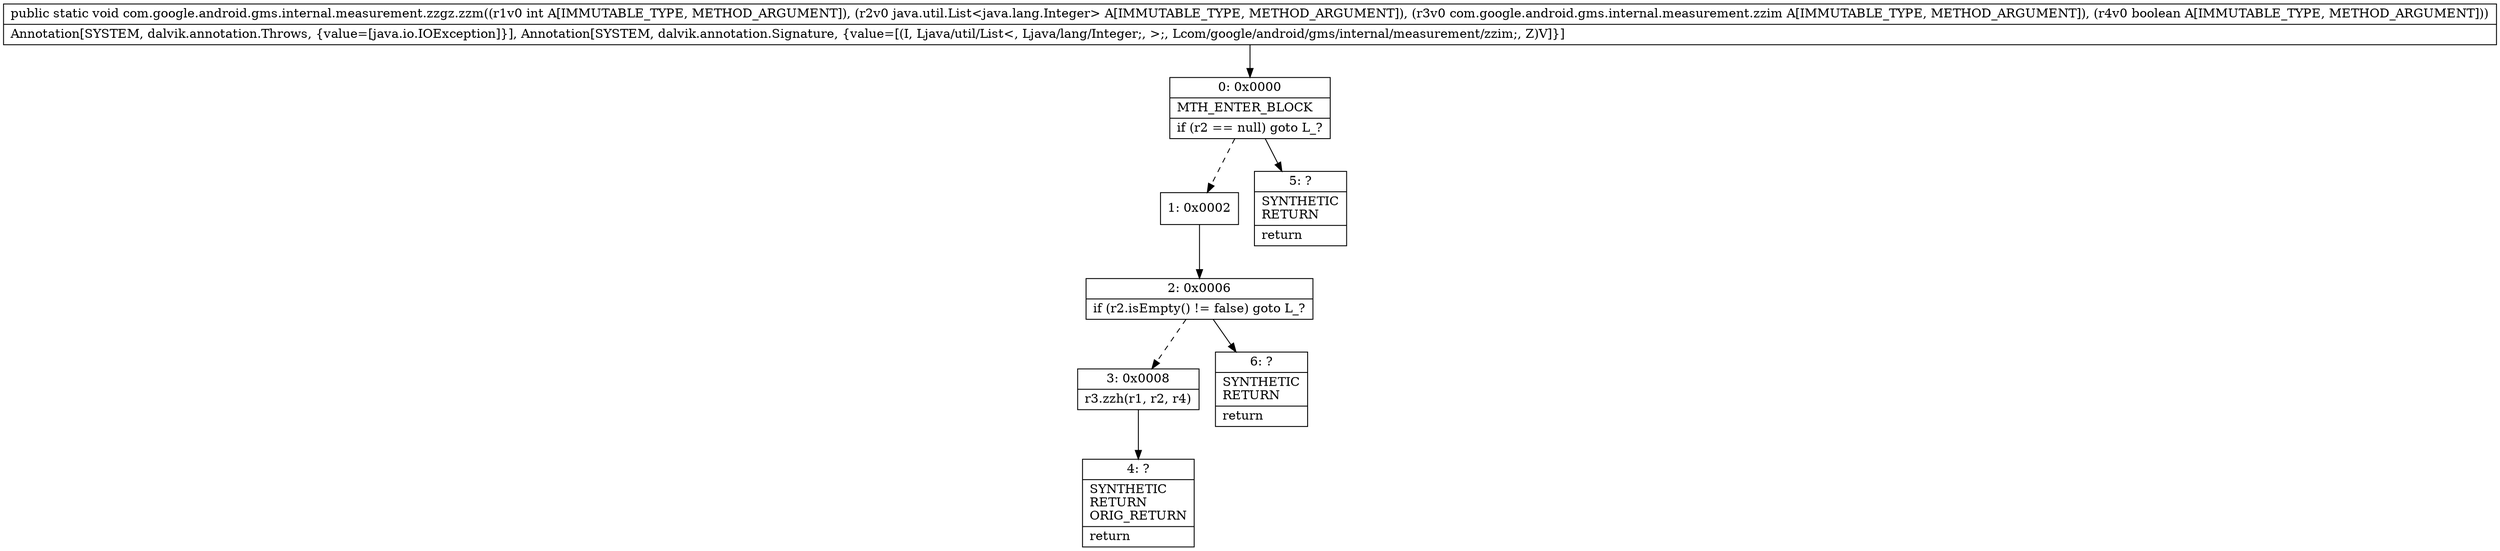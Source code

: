 digraph "CFG forcom.google.android.gms.internal.measurement.zzgz.zzm(ILjava\/util\/List;Lcom\/google\/android\/gms\/internal\/measurement\/zzim;Z)V" {
Node_0 [shape=record,label="{0\:\ 0x0000|MTH_ENTER_BLOCK\l|if (r2 == null) goto L_?\l}"];
Node_1 [shape=record,label="{1\:\ 0x0002}"];
Node_2 [shape=record,label="{2\:\ 0x0006|if (r2.isEmpty() != false) goto L_?\l}"];
Node_3 [shape=record,label="{3\:\ 0x0008|r3.zzh(r1, r2, r4)\l}"];
Node_4 [shape=record,label="{4\:\ ?|SYNTHETIC\lRETURN\lORIG_RETURN\l|return\l}"];
Node_5 [shape=record,label="{5\:\ ?|SYNTHETIC\lRETURN\l|return\l}"];
Node_6 [shape=record,label="{6\:\ ?|SYNTHETIC\lRETURN\l|return\l}"];
MethodNode[shape=record,label="{public static void com.google.android.gms.internal.measurement.zzgz.zzm((r1v0 int A[IMMUTABLE_TYPE, METHOD_ARGUMENT]), (r2v0 java.util.List\<java.lang.Integer\> A[IMMUTABLE_TYPE, METHOD_ARGUMENT]), (r3v0 com.google.android.gms.internal.measurement.zzim A[IMMUTABLE_TYPE, METHOD_ARGUMENT]), (r4v0 boolean A[IMMUTABLE_TYPE, METHOD_ARGUMENT]))  | Annotation[SYSTEM, dalvik.annotation.Throws, \{value=[java.io.IOException]\}], Annotation[SYSTEM, dalvik.annotation.Signature, \{value=[(I, Ljava\/util\/List\<, Ljava\/lang\/Integer;, \>;, Lcom\/google\/android\/gms\/internal\/measurement\/zzim;, Z)V]\}]\l}"];
MethodNode -> Node_0;
Node_0 -> Node_1[style=dashed];
Node_0 -> Node_5;
Node_1 -> Node_2;
Node_2 -> Node_3[style=dashed];
Node_2 -> Node_6;
Node_3 -> Node_4;
}

